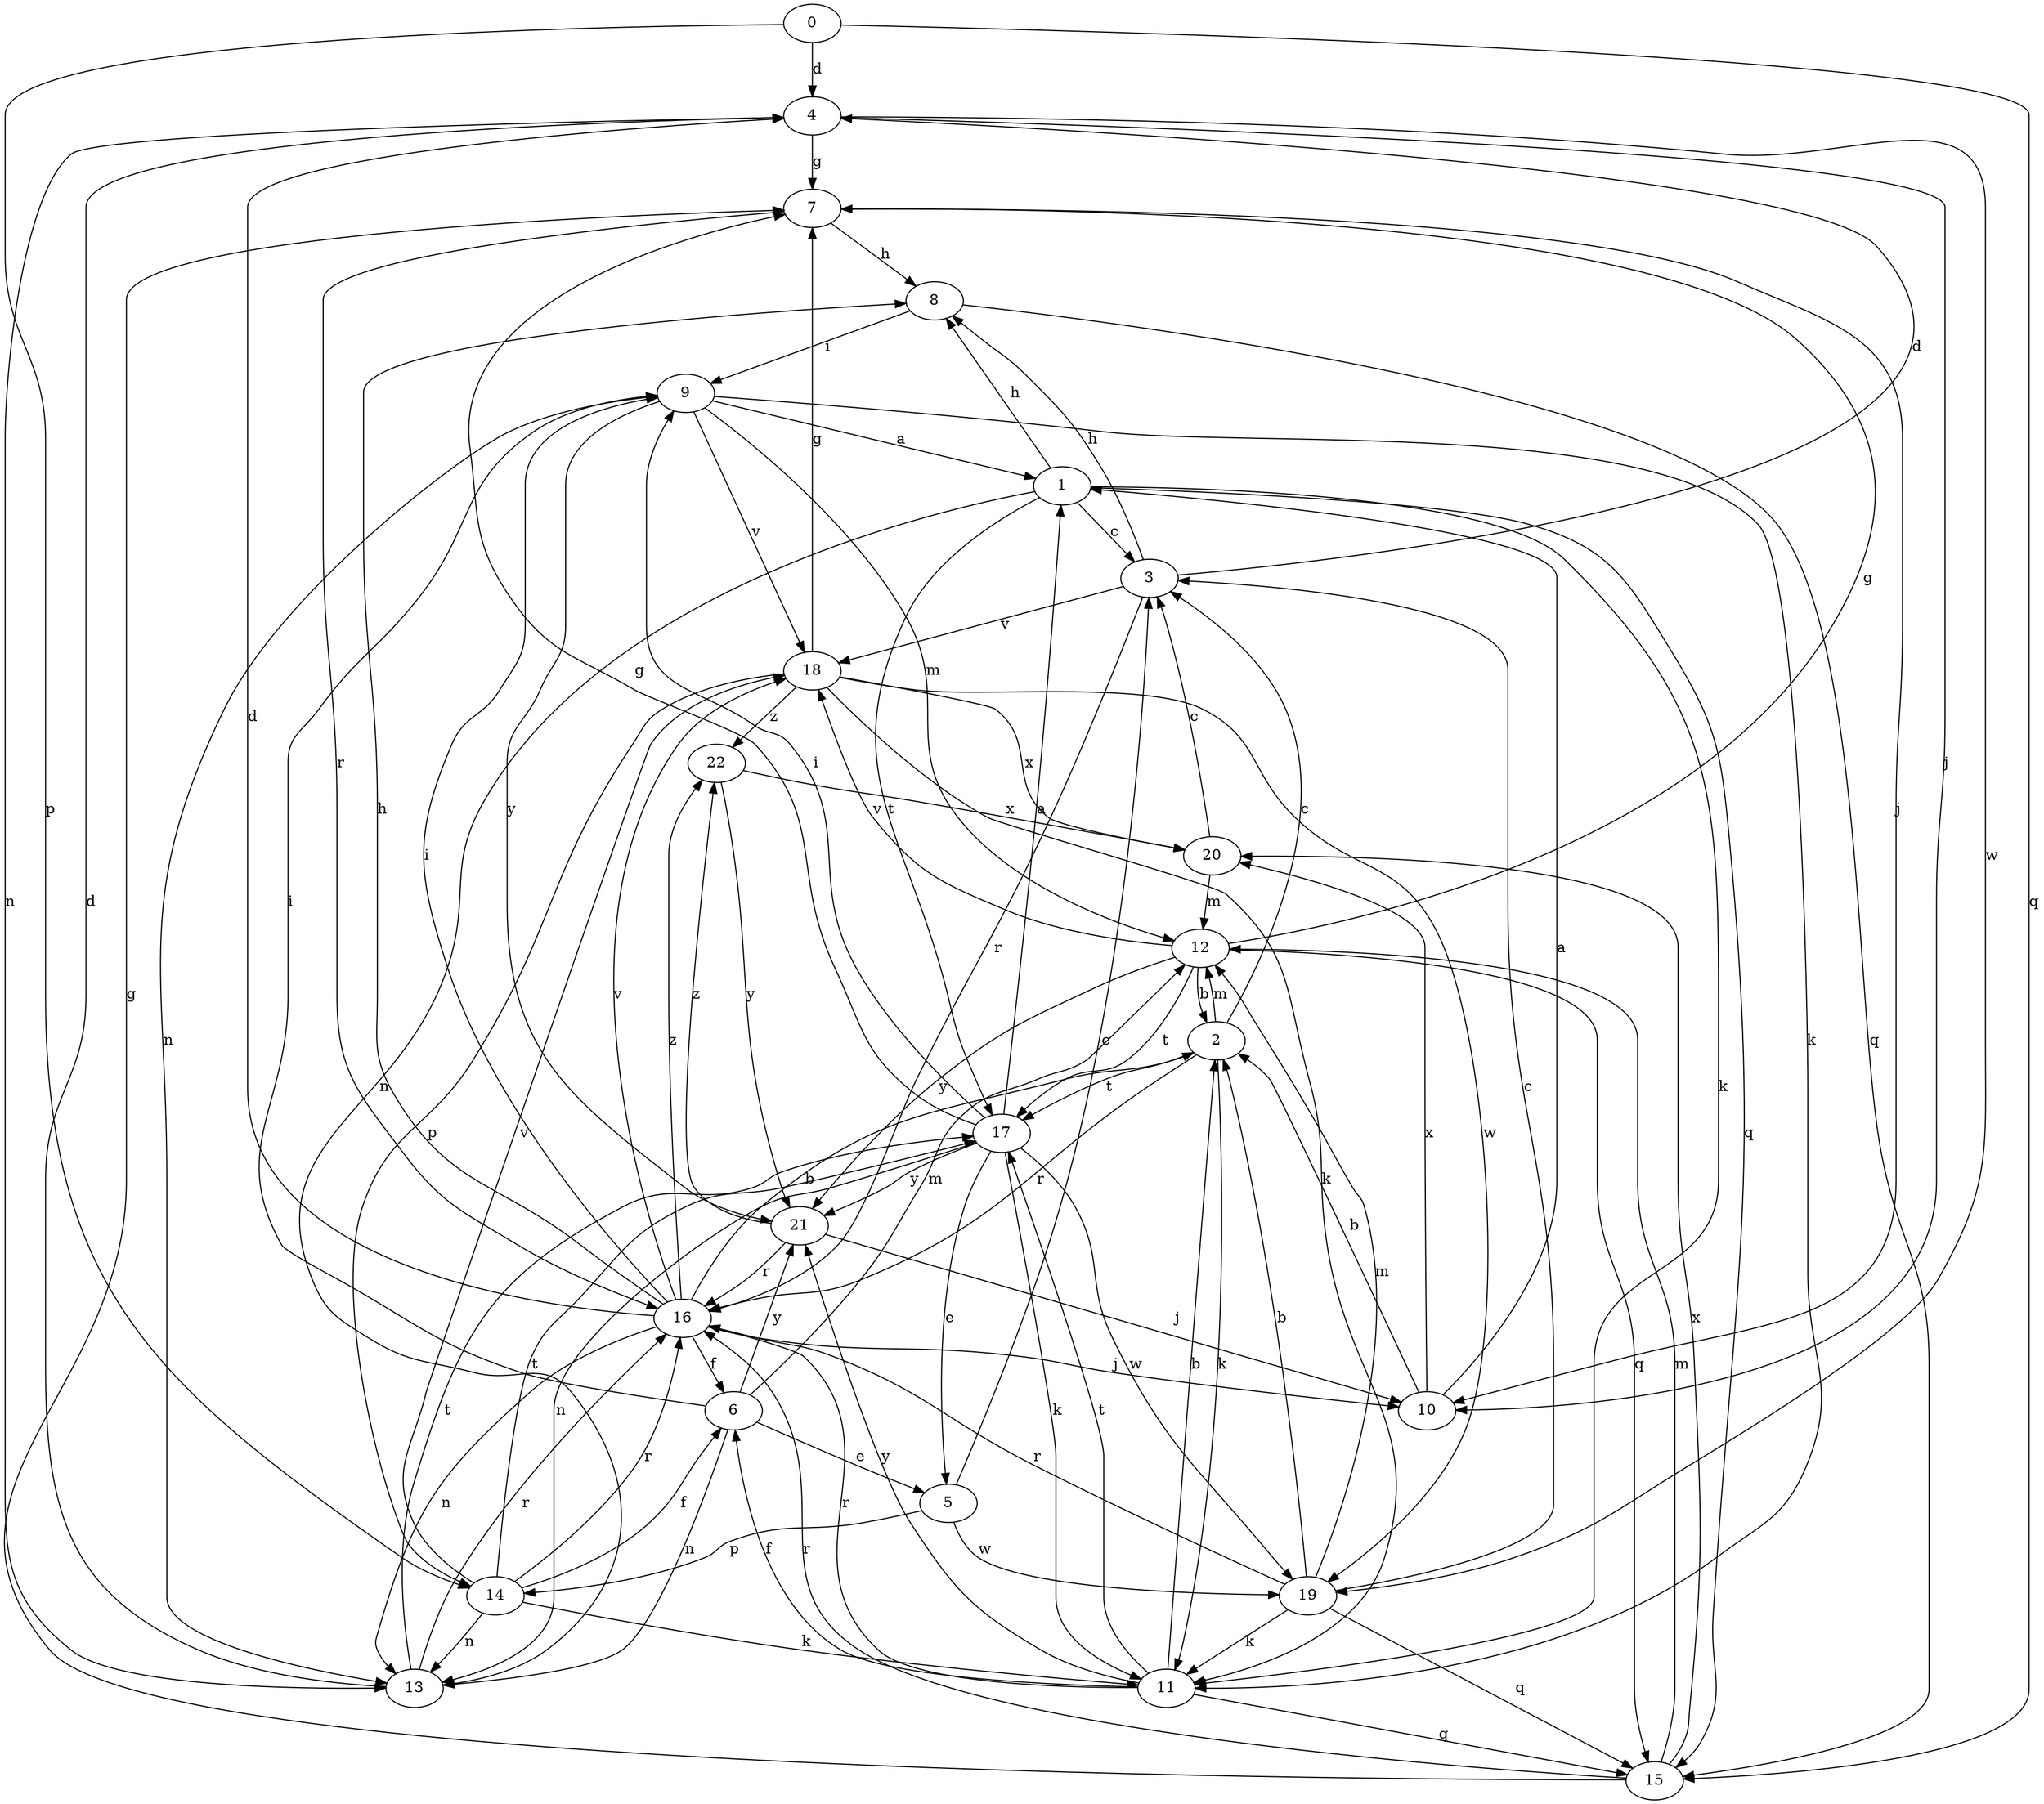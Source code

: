 strict digraph  {
0;
1;
2;
3;
4;
5;
6;
7;
8;
9;
10;
11;
12;
13;
14;
15;
16;
17;
18;
19;
20;
21;
22;
0 -> 4  [label=d];
0 -> 14  [label=p];
0 -> 15  [label=q];
1 -> 3  [label=c];
1 -> 8  [label=h];
1 -> 11  [label=k];
1 -> 13  [label=n];
1 -> 15  [label=q];
1 -> 17  [label=t];
2 -> 3  [label=c];
2 -> 11  [label=k];
2 -> 12  [label=m];
2 -> 16  [label=r];
2 -> 17  [label=t];
3 -> 4  [label=d];
3 -> 8  [label=h];
3 -> 16  [label=r];
3 -> 18  [label=v];
4 -> 7  [label=g];
4 -> 10  [label=j];
4 -> 13  [label=n];
4 -> 19  [label=w];
5 -> 3  [label=c];
5 -> 14  [label=p];
5 -> 19  [label=w];
6 -> 5  [label=e];
6 -> 9  [label=i];
6 -> 12  [label=m];
6 -> 13  [label=n];
6 -> 21  [label=y];
7 -> 8  [label=h];
7 -> 10  [label=j];
7 -> 16  [label=r];
8 -> 9  [label=i];
8 -> 15  [label=q];
9 -> 1  [label=a];
9 -> 11  [label=k];
9 -> 12  [label=m];
9 -> 13  [label=n];
9 -> 18  [label=v];
9 -> 21  [label=y];
10 -> 1  [label=a];
10 -> 2  [label=b];
10 -> 20  [label=x];
11 -> 2  [label=b];
11 -> 6  [label=f];
11 -> 15  [label=q];
11 -> 16  [label=r];
11 -> 17  [label=t];
11 -> 21  [label=y];
12 -> 2  [label=b];
12 -> 7  [label=g];
12 -> 15  [label=q];
12 -> 17  [label=t];
12 -> 18  [label=v];
12 -> 21  [label=y];
13 -> 4  [label=d];
13 -> 16  [label=r];
13 -> 17  [label=t];
14 -> 6  [label=f];
14 -> 11  [label=k];
14 -> 13  [label=n];
14 -> 16  [label=r];
14 -> 17  [label=t];
14 -> 18  [label=v];
15 -> 7  [label=g];
15 -> 12  [label=m];
15 -> 16  [label=r];
15 -> 20  [label=x];
16 -> 2  [label=b];
16 -> 4  [label=d];
16 -> 6  [label=f];
16 -> 8  [label=h];
16 -> 9  [label=i];
16 -> 10  [label=j];
16 -> 13  [label=n];
16 -> 18  [label=v];
16 -> 22  [label=z];
17 -> 1  [label=a];
17 -> 5  [label=e];
17 -> 7  [label=g];
17 -> 9  [label=i];
17 -> 11  [label=k];
17 -> 13  [label=n];
17 -> 19  [label=w];
17 -> 21  [label=y];
18 -> 7  [label=g];
18 -> 11  [label=k];
18 -> 14  [label=p];
18 -> 19  [label=w];
18 -> 20  [label=x];
18 -> 22  [label=z];
19 -> 2  [label=b];
19 -> 3  [label=c];
19 -> 11  [label=k];
19 -> 12  [label=m];
19 -> 15  [label=q];
19 -> 16  [label=r];
20 -> 3  [label=c];
20 -> 12  [label=m];
21 -> 10  [label=j];
21 -> 16  [label=r];
21 -> 22  [label=z];
22 -> 20  [label=x];
22 -> 21  [label=y];
}
